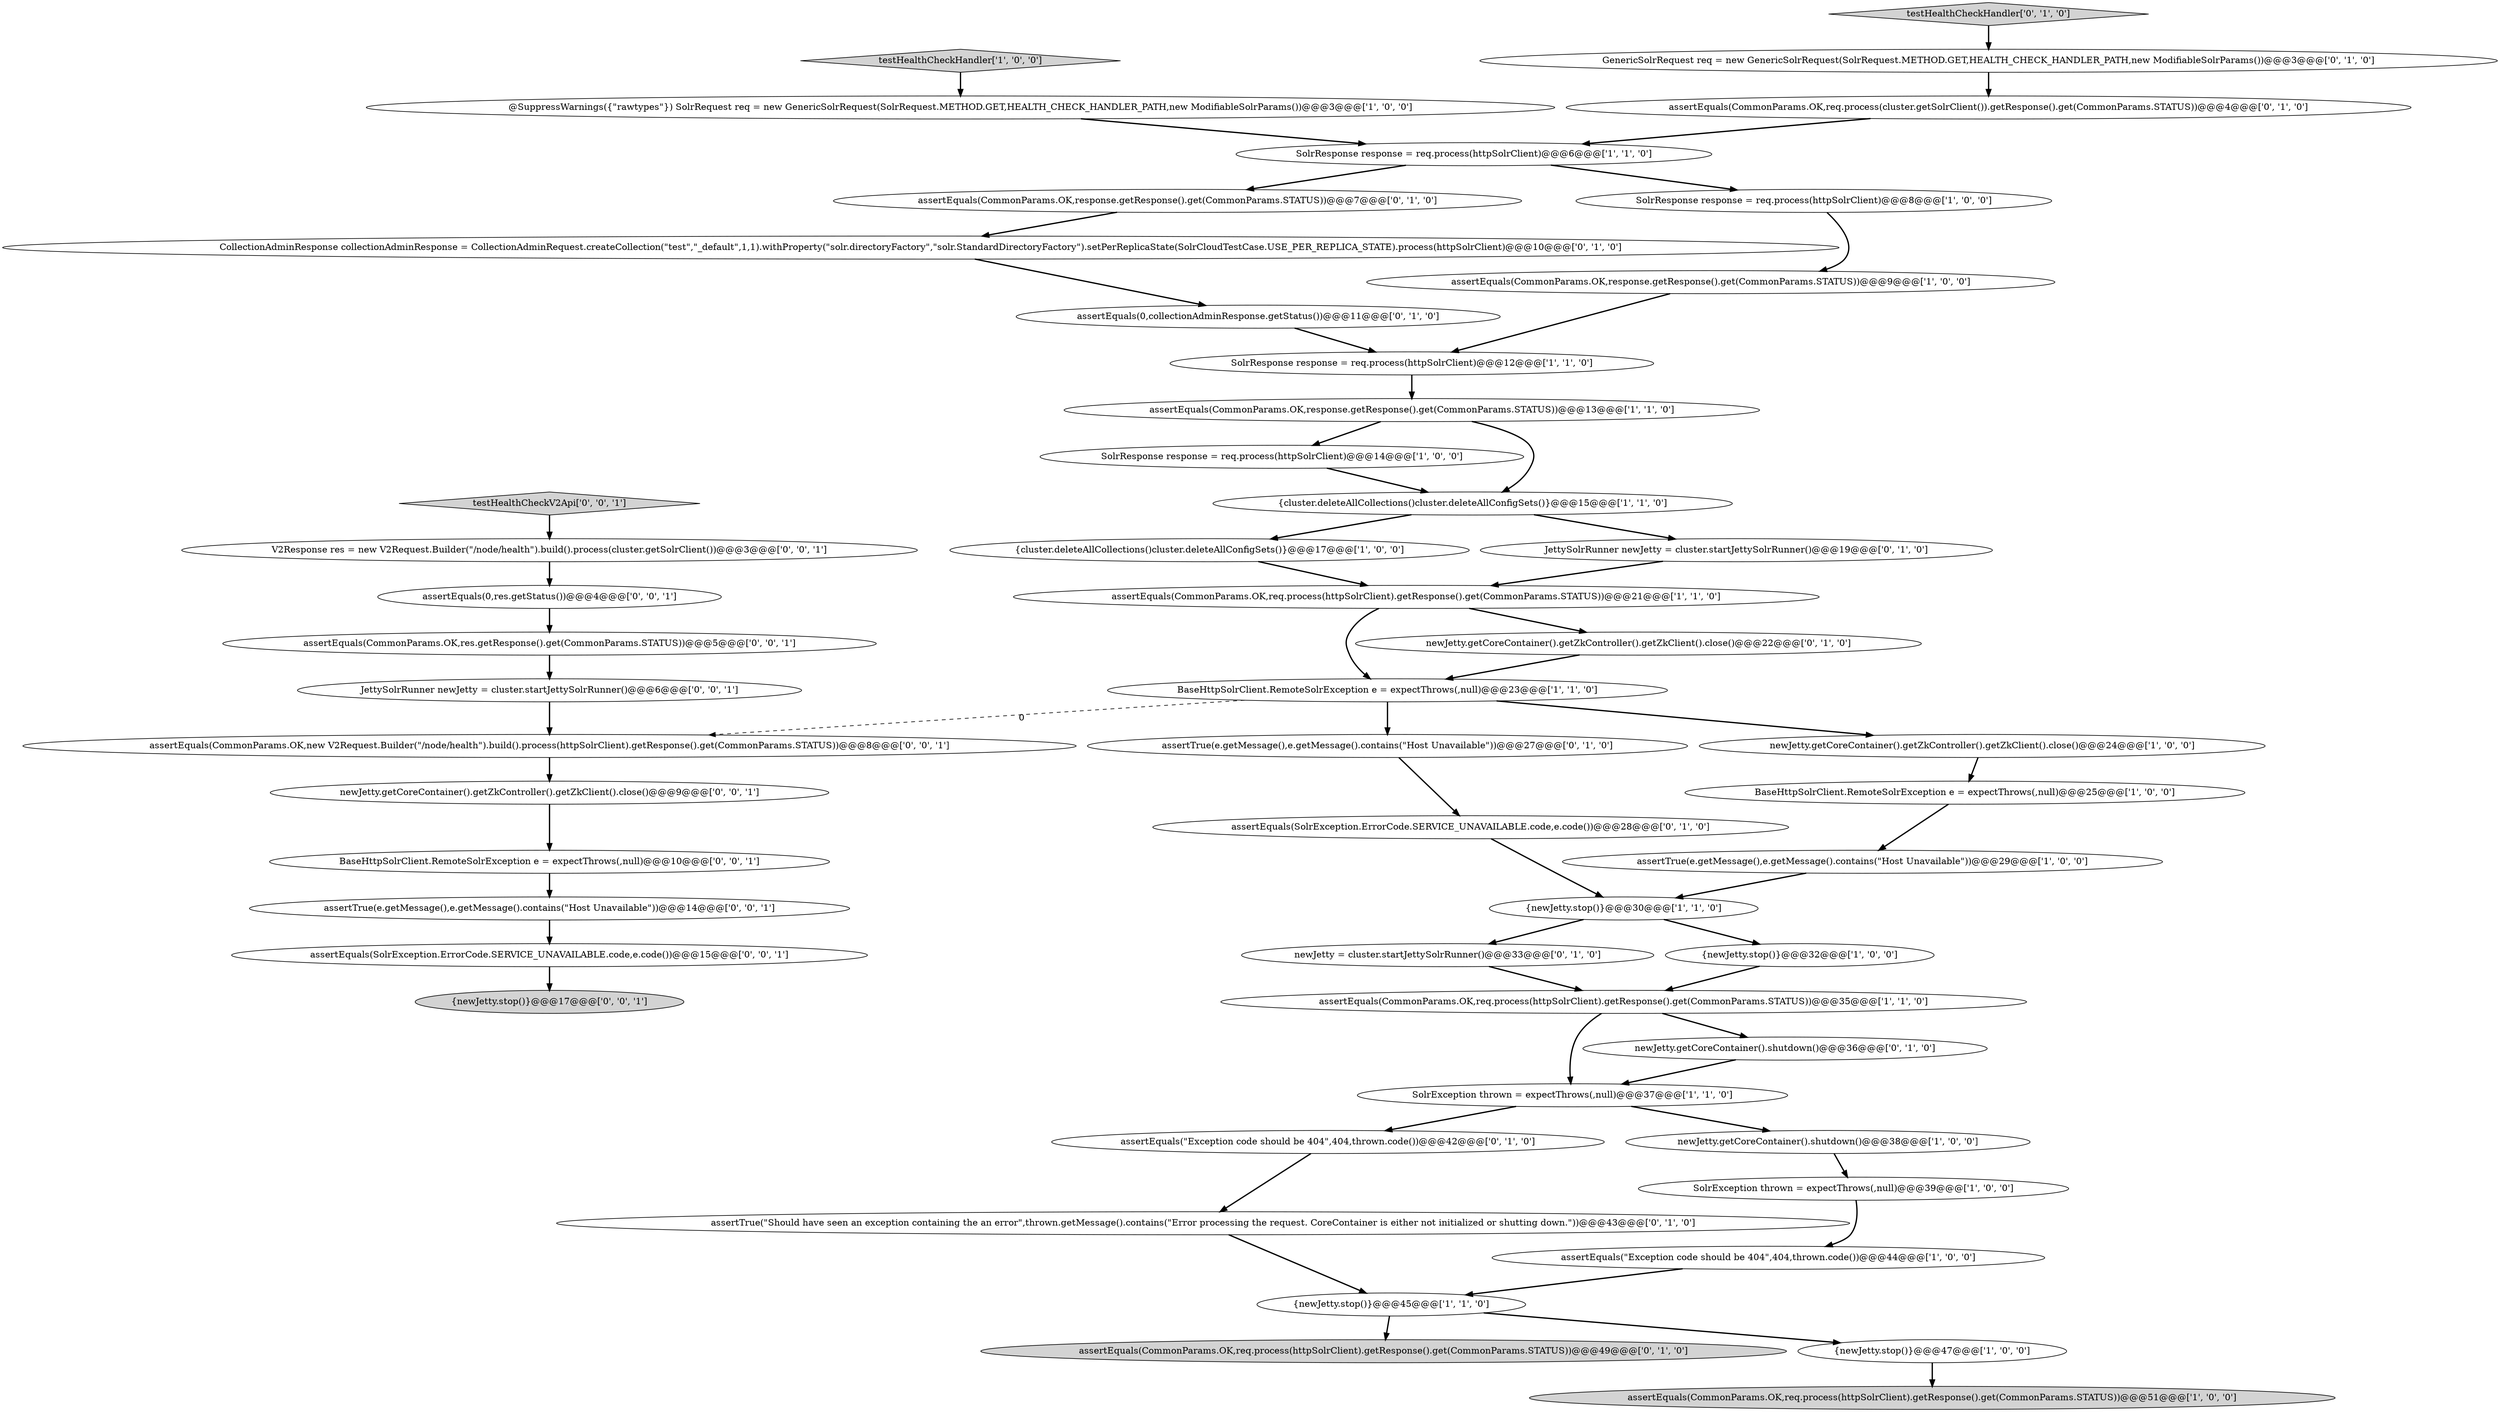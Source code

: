 digraph {
3 [style = filled, label = "BaseHttpSolrClient.RemoteSolrException e = expectThrows(,null)@@@25@@@['1', '0', '0']", fillcolor = white, shape = ellipse image = "AAA0AAABBB1BBB"];
26 [style = filled, label = "assertTrue(\"Should have seen an exception containing the an error\",thrown.getMessage().contains(\"Error processing the request. CoreContainer is either not initialized or shutting down.\"))@@@43@@@['0', '1', '0']", fillcolor = white, shape = ellipse image = "AAA0AAABBB2BBB"];
27 [style = filled, label = "assertEquals(\"Exception code should be 404\",404,thrown.code())@@@42@@@['0', '1', '0']", fillcolor = white, shape = ellipse image = "AAA0AAABBB2BBB"];
22 [style = filled, label = "assertTrue(e.getMessage(),e.getMessage().contains(\"Host Unavailable\"))@@@29@@@['1', '0', '0']", fillcolor = white, shape = ellipse image = "AAA0AAABBB1BBB"];
46 [style = filled, label = "{newJetty.stop()}@@@17@@@['0', '0', '1']", fillcolor = lightgray, shape = ellipse image = "AAA0AAABBB3BBB"];
39 [style = filled, label = "CollectionAdminResponse collectionAdminResponse = CollectionAdminRequest.createCollection(\"test\",\"_default\",1,1).withProperty(\"solr.directoryFactory\",\"solr.StandardDirectoryFactory\").setPerReplicaState(SolrCloudTestCase.USE_PER_REPLICA_STATE).process(httpSolrClient)@@@10@@@['0', '1', '0']", fillcolor = white, shape = ellipse image = "AAA0AAABBB2BBB"];
17 [style = filled, label = "SolrResponse response = req.process(httpSolrClient)@@@6@@@['1', '1', '0']", fillcolor = white, shape = ellipse image = "AAA0AAABBB1BBB"];
40 [style = filled, label = "assertEquals(CommonParams.OK,new V2Request.Builder(\"/node/health\").build().process(httpSolrClient).getResponse().get(CommonParams.STATUS))@@@8@@@['0', '0', '1']", fillcolor = white, shape = ellipse image = "AAA0AAABBB3BBB"];
25 [style = filled, label = "assertEquals(SolrException.ErrorCode.SERVICE_UNAVAILABLE.code,e.code())@@@28@@@['0', '1', '0']", fillcolor = white, shape = ellipse image = "AAA0AAABBB2BBB"];
18 [style = filled, label = "assertEquals(CommonParams.OK,req.process(httpSolrClient).getResponse().get(CommonParams.STATUS))@@@35@@@['1', '1', '0']", fillcolor = white, shape = ellipse image = "AAA0AAABBB1BBB"];
0 [style = filled, label = "newJetty.getCoreContainer().shutdown()@@@38@@@['1', '0', '0']", fillcolor = white, shape = ellipse image = "AAA0AAABBB1BBB"];
15 [style = filled, label = "assertEquals(CommonParams.OK,req.process(httpSolrClient).getResponse().get(CommonParams.STATUS))@@@51@@@['1', '0', '0']", fillcolor = lightgray, shape = ellipse image = "AAA0AAABBB1BBB"];
47 [style = filled, label = "testHealthCheckV2Api['0', '0', '1']", fillcolor = lightgray, shape = diamond image = "AAA0AAABBB3BBB"];
48 [style = filled, label = "JettySolrRunner newJetty = cluster.startJettySolrRunner()@@@6@@@['0', '0', '1']", fillcolor = white, shape = ellipse image = "AAA0AAABBB3BBB"];
1 [style = filled, label = "assertEquals(CommonParams.OK,req.process(httpSolrClient).getResponse().get(CommonParams.STATUS))@@@21@@@['1', '1', '0']", fillcolor = white, shape = ellipse image = "AAA0AAABBB1BBB"];
37 [style = filled, label = "assertTrue(e.getMessage(),e.getMessage().contains(\"Host Unavailable\"))@@@27@@@['0', '1', '0']", fillcolor = white, shape = ellipse image = "AAA0AAABBB2BBB"];
29 [style = filled, label = "assertEquals(CommonParams.OK,response.getResponse().get(CommonParams.STATUS))@@@7@@@['0', '1', '0']", fillcolor = white, shape = ellipse image = "AAA0AAABBB2BBB"];
13 [style = filled, label = "assertEquals(\"Exception code should be 404\",404,thrown.code())@@@44@@@['1', '0', '0']", fillcolor = white, shape = ellipse image = "AAA0AAABBB1BBB"];
35 [style = filled, label = "assertEquals(CommonParams.OK,req.process(httpSolrClient).getResponse().get(CommonParams.STATUS))@@@49@@@['0', '1', '0']", fillcolor = lightgray, shape = ellipse image = "AAA0AAABBB2BBB"];
34 [style = filled, label = "newJetty = cluster.startJettySolrRunner()@@@33@@@['0', '1', '0']", fillcolor = white, shape = ellipse image = "AAA0AAABBB2BBB"];
21 [style = filled, label = "testHealthCheckHandler['1', '0', '0']", fillcolor = lightgray, shape = diamond image = "AAA0AAABBB1BBB"];
14 [style = filled, label = "@SuppressWarnings({\"rawtypes\"}) SolrRequest req = new GenericSolrRequest(SolrRequest.METHOD.GET,HEALTH_CHECK_HANDLER_PATH,new ModifiableSolrParams())@@@3@@@['1', '0', '0']", fillcolor = white, shape = ellipse image = "AAA0AAABBB1BBB"];
23 [style = filled, label = "BaseHttpSolrClient.RemoteSolrException e = expectThrows(,null)@@@23@@@['1', '1', '0']", fillcolor = white, shape = ellipse image = "AAA0AAABBB1BBB"];
44 [style = filled, label = "assertTrue(e.getMessage(),e.getMessage().contains(\"Host Unavailable\"))@@@14@@@['0', '0', '1']", fillcolor = white, shape = ellipse image = "AAA0AAABBB3BBB"];
10 [style = filled, label = "newJetty.getCoreContainer().getZkController().getZkClient().close()@@@24@@@['1', '0', '0']", fillcolor = white, shape = ellipse image = "AAA0AAABBB1BBB"];
7 [style = filled, label = "SolrResponse response = req.process(httpSolrClient)@@@8@@@['1', '0', '0']", fillcolor = white, shape = ellipse image = "AAA0AAABBB1BBB"];
41 [style = filled, label = "BaseHttpSolrClient.RemoteSolrException e = expectThrows(,null)@@@10@@@['0', '0', '1']", fillcolor = white, shape = ellipse image = "AAA0AAABBB3BBB"];
49 [style = filled, label = "assertEquals(CommonParams.OK,res.getResponse().get(CommonParams.STATUS))@@@5@@@['0', '0', '1']", fillcolor = white, shape = ellipse image = "AAA0AAABBB3BBB"];
4 [style = filled, label = "SolrException thrown = expectThrows(,null)@@@39@@@['1', '0', '0']", fillcolor = white, shape = ellipse image = "AAA0AAABBB1BBB"];
36 [style = filled, label = "assertEquals(0,collectionAdminResponse.getStatus())@@@11@@@['0', '1', '0']", fillcolor = white, shape = ellipse image = "AAA0AAABBB2BBB"];
42 [style = filled, label = "assertEquals(SolrException.ErrorCode.SERVICE_UNAVAILABLE.code,e.code())@@@15@@@['0', '0', '1']", fillcolor = white, shape = ellipse image = "AAA0AAABBB3BBB"];
5 [style = filled, label = "SolrException thrown = expectThrows(,null)@@@37@@@['1', '1', '0']", fillcolor = white, shape = ellipse image = "AAA0AAABBB1BBB"];
16 [style = filled, label = "assertEquals(CommonParams.OK,response.getResponse().get(CommonParams.STATUS))@@@13@@@['1', '1', '0']", fillcolor = white, shape = ellipse image = "AAA0AAABBB1BBB"];
19 [style = filled, label = "SolrResponse response = req.process(httpSolrClient)@@@14@@@['1', '0', '0']", fillcolor = white, shape = ellipse image = "AAA0AAABBB1BBB"];
33 [style = filled, label = "GenericSolrRequest req = new GenericSolrRequest(SolrRequest.METHOD.GET,HEALTH_CHECK_HANDLER_PATH,new ModifiableSolrParams())@@@3@@@['0', '1', '0']", fillcolor = white, shape = ellipse image = "AAA0AAABBB2BBB"];
6 [style = filled, label = "{cluster.deleteAllCollections()cluster.deleteAllConfigSets()}@@@17@@@['1', '0', '0']", fillcolor = white, shape = ellipse image = "AAA0AAABBB1BBB"];
31 [style = filled, label = "assertEquals(CommonParams.OK,req.process(cluster.getSolrClient()).getResponse().get(CommonParams.STATUS))@@@4@@@['0', '1', '0']", fillcolor = white, shape = ellipse image = "AAA0AAABBB2BBB"];
2 [style = filled, label = "SolrResponse response = req.process(httpSolrClient)@@@12@@@['1', '1', '0']", fillcolor = white, shape = ellipse image = "AAA0AAABBB1BBB"];
8 [style = filled, label = "{newJetty.stop()}@@@30@@@['1', '1', '0']", fillcolor = white, shape = ellipse image = "AAA0AAABBB1BBB"];
20 [style = filled, label = "{cluster.deleteAllCollections()cluster.deleteAllConfigSets()}@@@15@@@['1', '1', '0']", fillcolor = white, shape = ellipse image = "AAA0AAABBB1BBB"];
11 [style = filled, label = "{newJetty.stop()}@@@32@@@['1', '0', '0']", fillcolor = white, shape = ellipse image = "AAA0AAABBB1BBB"];
30 [style = filled, label = "JettySolrRunner newJetty = cluster.startJettySolrRunner()@@@19@@@['0', '1', '0']", fillcolor = white, shape = ellipse image = "AAA0AAABBB2BBB"];
50 [style = filled, label = "V2Response res = new V2Request.Builder(\"/node/health\").build().process(cluster.getSolrClient())@@@3@@@['0', '0', '1']", fillcolor = white, shape = ellipse image = "AAA0AAABBB3BBB"];
45 [style = filled, label = "assertEquals(0,res.getStatus())@@@4@@@['0', '0', '1']", fillcolor = white, shape = ellipse image = "AAA0AAABBB3BBB"];
32 [style = filled, label = "testHealthCheckHandler['0', '1', '0']", fillcolor = lightgray, shape = diamond image = "AAA0AAABBB2BBB"];
9 [style = filled, label = "{newJetty.stop()}@@@45@@@['1', '1', '0']", fillcolor = white, shape = ellipse image = "AAA0AAABBB1BBB"];
43 [style = filled, label = "newJetty.getCoreContainer().getZkController().getZkClient().close()@@@9@@@['0', '0', '1']", fillcolor = white, shape = ellipse image = "AAA0AAABBB3BBB"];
38 [style = filled, label = "newJetty.getCoreContainer().getZkController().getZkClient().close()@@@22@@@['0', '1', '0']", fillcolor = white, shape = ellipse image = "AAA0AAABBB2BBB"];
24 [style = filled, label = "{newJetty.stop()}@@@47@@@['1', '0', '0']", fillcolor = white, shape = ellipse image = "AAA0AAABBB1BBB"];
12 [style = filled, label = "assertEquals(CommonParams.OK,response.getResponse().get(CommonParams.STATUS))@@@9@@@['1', '0', '0']", fillcolor = white, shape = ellipse image = "AAA0AAABBB1BBB"];
28 [style = filled, label = "newJetty.getCoreContainer().shutdown()@@@36@@@['0', '1', '0']", fillcolor = white, shape = ellipse image = "AAA0AAABBB2BBB"];
14->17 [style = bold, label=""];
34->18 [style = bold, label=""];
21->14 [style = bold, label=""];
22->8 [style = bold, label=""];
0->4 [style = bold, label=""];
33->31 [style = bold, label=""];
20->6 [style = bold, label=""];
44->42 [style = bold, label=""];
23->10 [style = bold, label=""];
36->2 [style = bold, label=""];
40->43 [style = bold, label=""];
9->35 [style = bold, label=""];
19->20 [style = bold, label=""];
16->19 [style = bold, label=""];
12->2 [style = bold, label=""];
24->15 [style = bold, label=""];
18->5 [style = bold, label=""];
41->44 [style = bold, label=""];
11->18 [style = bold, label=""];
1->23 [style = bold, label=""];
26->9 [style = bold, label=""];
48->40 [style = bold, label=""];
18->28 [style = bold, label=""];
8->34 [style = bold, label=""];
10->3 [style = bold, label=""];
45->49 [style = bold, label=""];
43->41 [style = bold, label=""];
39->36 [style = bold, label=""];
8->11 [style = bold, label=""];
5->0 [style = bold, label=""];
9->24 [style = bold, label=""];
7->12 [style = bold, label=""];
31->17 [style = bold, label=""];
20->30 [style = bold, label=""];
47->50 [style = bold, label=""];
29->39 [style = bold, label=""];
38->23 [style = bold, label=""];
27->26 [style = bold, label=""];
5->27 [style = bold, label=""];
42->46 [style = bold, label=""];
28->5 [style = bold, label=""];
23->40 [style = dashed, label="0"];
16->20 [style = bold, label=""];
2->16 [style = bold, label=""];
4->13 [style = bold, label=""];
1->38 [style = bold, label=""];
3->22 [style = bold, label=""];
30->1 [style = bold, label=""];
25->8 [style = bold, label=""];
13->9 [style = bold, label=""];
23->37 [style = bold, label=""];
32->33 [style = bold, label=""];
17->7 [style = bold, label=""];
50->45 [style = bold, label=""];
49->48 [style = bold, label=""];
6->1 [style = bold, label=""];
37->25 [style = bold, label=""];
17->29 [style = bold, label=""];
}

